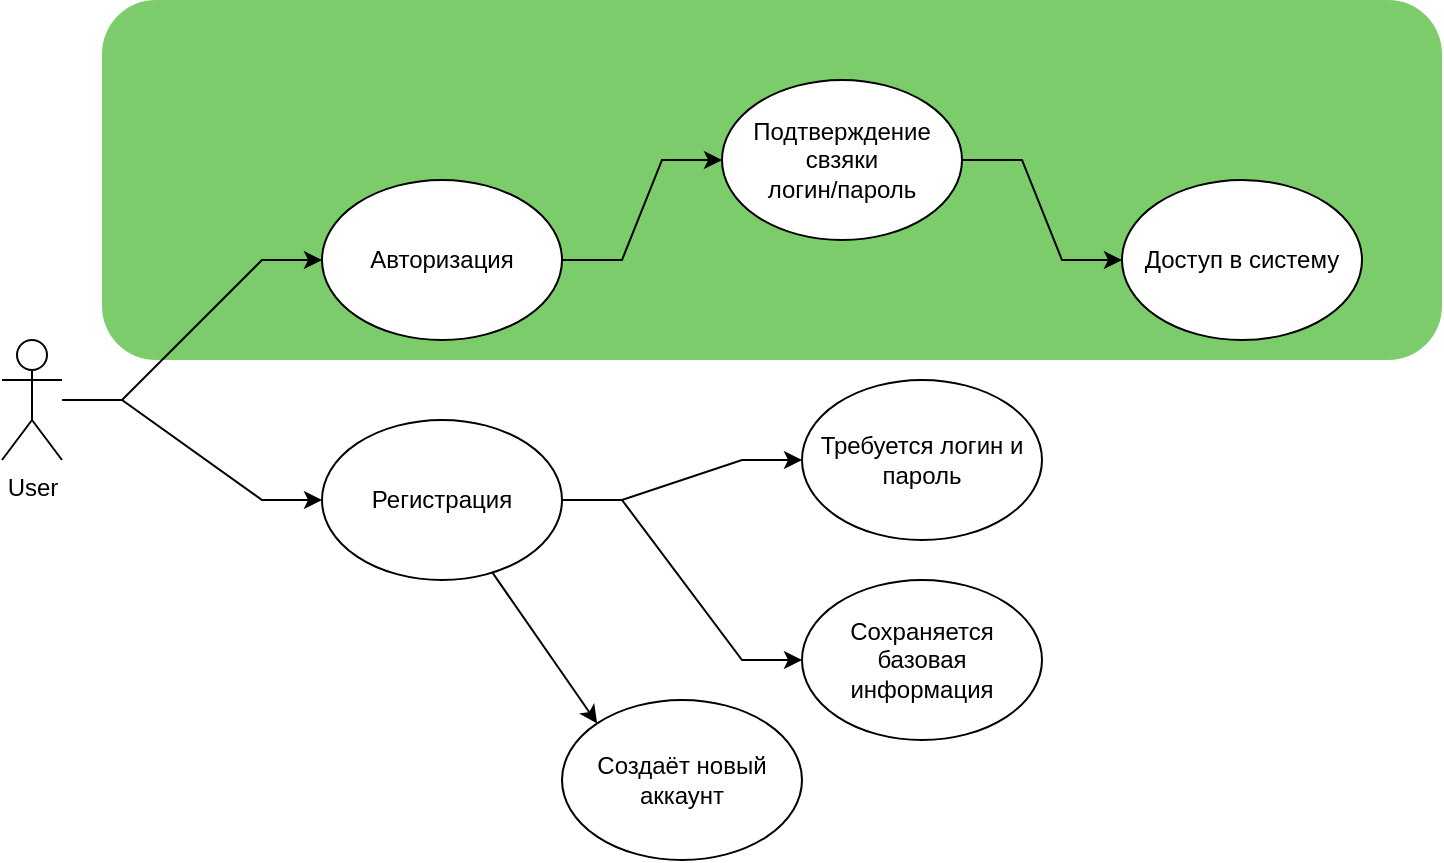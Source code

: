 <mxfile version="21.1.2" type="device">
  <diagram name="Страница 1" id="_Zr_UQpDa4siRULKWjRN">
    <mxGraphModel dx="988" dy="669" grid="1" gridSize="10" guides="1" tooltips="1" connect="1" arrows="1" fold="1" page="1" pageScale="1" pageWidth="827" pageHeight="1169" math="0" shadow="0">
      <root>
        <mxCell id="0" />
        <mxCell id="1" parent="0" />
        <mxCell id="RspDvPVZAv3yV0w4Ojai-17" value="" style="fillColor=#7CCC6C;strokeColor=none;whiteSpace=wrap;html=1;rounded=1;" vertex="1" parent="1">
          <mxGeometry x="140" y="110" width="670" height="180" as="geometry" />
        </mxCell>
        <mxCell id="RspDvPVZAv3yV0w4Ojai-12" style="edgeStyle=entityRelationEdgeStyle;rounded=0;orthogonalLoop=1;jettySize=auto;html=1;entryX=0;entryY=0.5;entryDx=0;entryDy=0;" edge="1" parent="1" source="RspDvPVZAv3yV0w4Ojai-1" target="RspDvPVZAv3yV0w4Ojai-3">
          <mxGeometry relative="1" as="geometry" />
        </mxCell>
        <mxCell id="RspDvPVZAv3yV0w4Ojai-13" style="edgeStyle=entityRelationEdgeStyle;rounded=0;orthogonalLoop=1;jettySize=auto;html=1;" edge="1" parent="1" source="RspDvPVZAv3yV0w4Ojai-1" target="RspDvPVZAv3yV0w4Ojai-2">
          <mxGeometry relative="1" as="geometry" />
        </mxCell>
        <mxCell id="RspDvPVZAv3yV0w4Ojai-1" value="User" style="shape=umlActor;verticalLabelPosition=bottom;verticalAlign=top;html=1;outlineConnect=0;" vertex="1" parent="1">
          <mxGeometry x="90" y="280" width="30" height="60" as="geometry" />
        </mxCell>
        <mxCell id="RspDvPVZAv3yV0w4Ojai-14" style="edgeStyle=entityRelationEdgeStyle;rounded=0;orthogonalLoop=1;jettySize=auto;html=1;" edge="1" parent="1" source="RspDvPVZAv3yV0w4Ojai-2" target="RspDvPVZAv3yV0w4Ojai-6">
          <mxGeometry relative="1" as="geometry" />
        </mxCell>
        <mxCell id="RspDvPVZAv3yV0w4Ojai-15" style="edgeStyle=entityRelationEdgeStyle;rounded=0;orthogonalLoop=1;jettySize=auto;html=1;" edge="1" parent="1" source="RspDvPVZAv3yV0w4Ojai-2" target="RspDvPVZAv3yV0w4Ojai-5">
          <mxGeometry relative="1" as="geometry" />
        </mxCell>
        <mxCell id="RspDvPVZAv3yV0w4Ojai-16" style="rounded=0;orthogonalLoop=1;jettySize=auto;html=1;entryX=0;entryY=0;entryDx=0;entryDy=0;" edge="1" parent="1" source="RspDvPVZAv3yV0w4Ojai-2" target="RspDvPVZAv3yV0w4Ojai-4">
          <mxGeometry relative="1" as="geometry">
            <mxPoint x="430" y="460" as="targetPoint" />
          </mxGeometry>
        </mxCell>
        <mxCell id="RspDvPVZAv3yV0w4Ojai-2" value="Регистрация" style="ellipse;whiteSpace=wrap;html=1;" vertex="1" parent="1">
          <mxGeometry x="250" y="320" width="120" height="80" as="geometry" />
        </mxCell>
        <mxCell id="RspDvPVZAv3yV0w4Ojai-10" style="edgeStyle=entityRelationEdgeStyle;rounded=0;orthogonalLoop=1;jettySize=auto;html=1;entryX=0;entryY=0.5;entryDx=0;entryDy=0;" edge="1" parent="1" source="RspDvPVZAv3yV0w4Ojai-3" target="RspDvPVZAv3yV0w4Ojai-7">
          <mxGeometry relative="1" as="geometry" />
        </mxCell>
        <mxCell id="RspDvPVZAv3yV0w4Ojai-3" value="Авторизация" style="ellipse;whiteSpace=wrap;html=1;" vertex="1" parent="1">
          <mxGeometry x="250" y="200" width="120" height="80" as="geometry" />
        </mxCell>
        <mxCell id="RspDvPVZAv3yV0w4Ojai-4" value="Создаёт новый аккаунт" style="ellipse;whiteSpace=wrap;html=1;" vertex="1" parent="1">
          <mxGeometry x="370" y="460" width="120" height="80" as="geometry" />
        </mxCell>
        <mxCell id="RspDvPVZAv3yV0w4Ojai-5" value="Сохраняется базовая информация" style="ellipse;whiteSpace=wrap;html=1;" vertex="1" parent="1">
          <mxGeometry x="490" y="400" width="120" height="80" as="geometry" />
        </mxCell>
        <mxCell id="RspDvPVZAv3yV0w4Ojai-6" value="Требуется логин и пароль" style="ellipse;whiteSpace=wrap;html=1;" vertex="1" parent="1">
          <mxGeometry x="490" y="300" width="120" height="80" as="geometry" />
        </mxCell>
        <mxCell id="RspDvPVZAv3yV0w4Ojai-11" style="edgeStyle=entityRelationEdgeStyle;rounded=0;orthogonalLoop=1;jettySize=auto;html=1;" edge="1" parent="1" source="RspDvPVZAv3yV0w4Ojai-7" target="RspDvPVZAv3yV0w4Ojai-8">
          <mxGeometry relative="1" as="geometry" />
        </mxCell>
        <mxCell id="RspDvPVZAv3yV0w4Ojai-7" value="Подтверждение свзяки &lt;br&gt;логин/пароль" style="ellipse;whiteSpace=wrap;html=1;" vertex="1" parent="1">
          <mxGeometry x="450" y="150" width="120" height="80" as="geometry" />
        </mxCell>
        <mxCell id="RspDvPVZAv3yV0w4Ojai-8" value="Доступ в систему" style="ellipse;whiteSpace=wrap;html=1;" vertex="1" parent="1">
          <mxGeometry x="650" y="200" width="120" height="80" as="geometry" />
        </mxCell>
      </root>
    </mxGraphModel>
  </diagram>
</mxfile>
